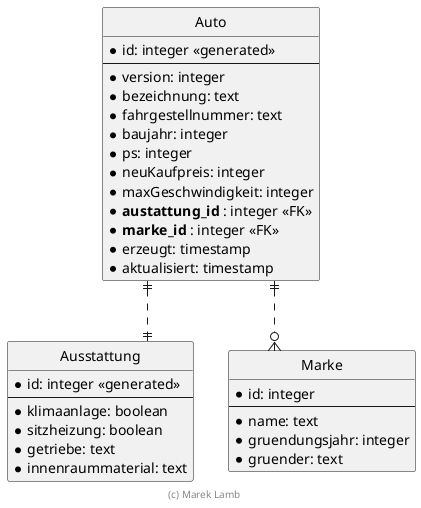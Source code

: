 @startuml ER Diagramm

hide circle

skinparam linetype ortho

entity "Auto" {
    * id: integer <<generated>>
    --
    * version: integer
    * bezeichnung: text
    * fahrgestellnummer: text
    * baujahr: integer
    * ps: integer
    * neuKaufpreis: integer
    * maxGeschwindigkeit: integer
    * **austattung_id** : integer <<FK>> 
    * **marke_id** : integer <<FK>> 
    * erzeugt: timestamp
    * aktualisiert: timestamp
}

entity "Ausstattung" {
    * id: integer <<generated>>
    --
    * klimaanlage: boolean
    * sitzheizung: boolean
    * getriebe: text
    *innenraummaterial: text
}

entity "Marke" {
    * id: integer 
    --
    * name: text
    *gruendungsjahr: integer
    *gruender: text
}

Auto ||..|| Ausstattung
Auto ||..o{ Marke

footer (c) Marek Lamb

@enduml